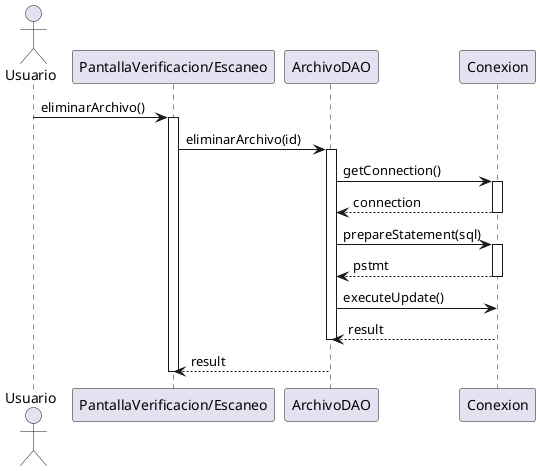 @startuml

actor Usuario
participant "PantallaVerificacion/Escaneo" as GUI
participant "ArchivoDAO" as DAO
participant "Conexion" as DB

Usuario -> GUI : eliminarArchivo()
activate GUI

GUI -> DAO : eliminarArchivo(id)
activate DAO

DAO -> DB : getConnection()
activate DB
DB --> DAO : connection
deactivate DB

DAO -> DB : prepareStatement(sql)
activate DB
DB --> DAO : pstmt
deactivate DB

DAO -> DB : executeUpdate()
DB --> DAO : result
deactivate DAO

DAO --> GUI : result
deactivate GUI

@enduml
